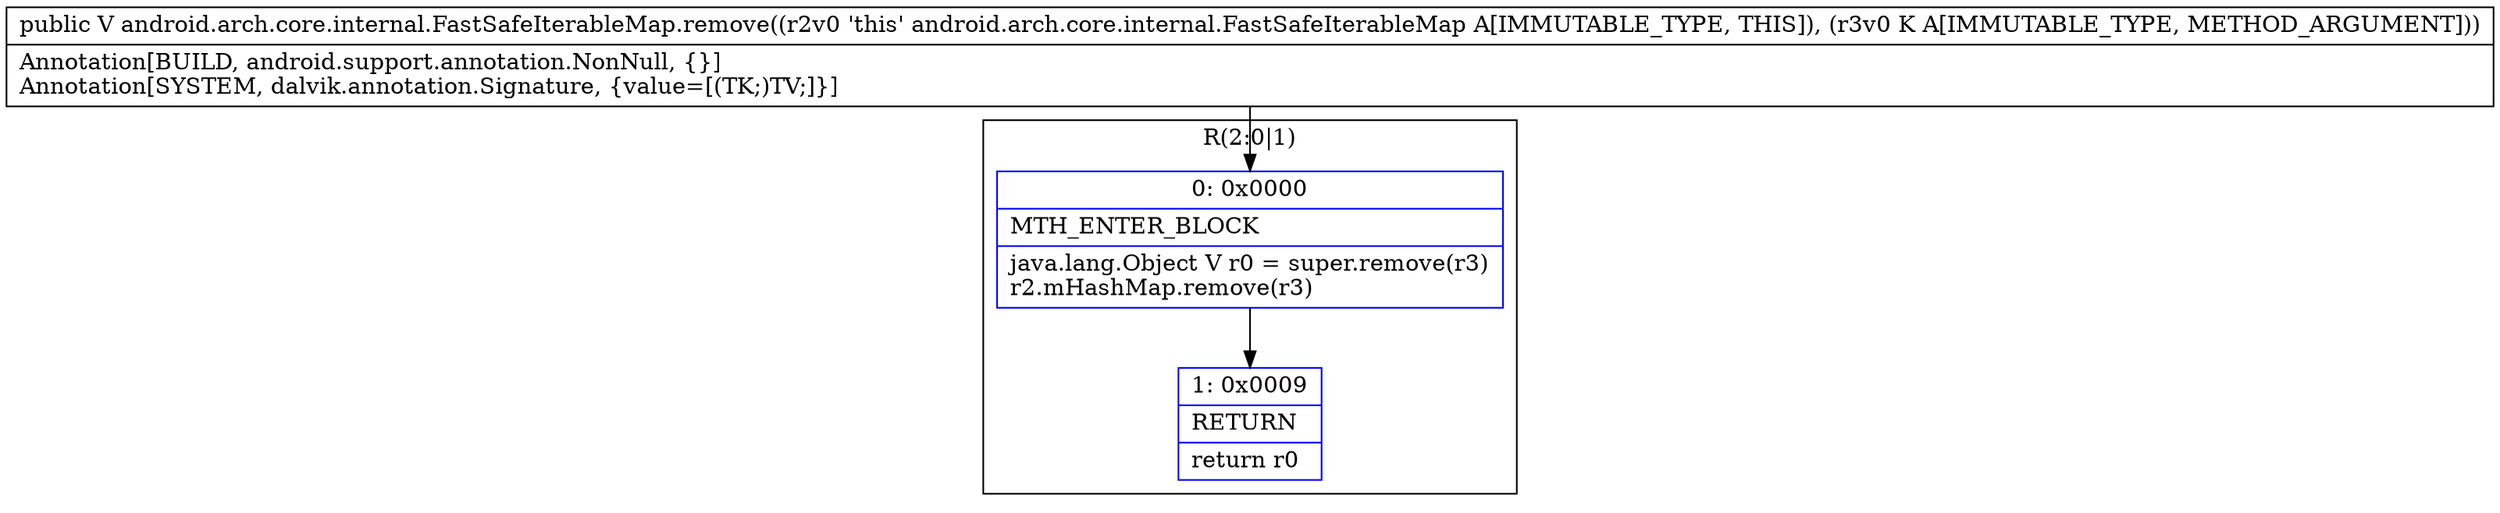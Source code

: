 digraph "CFG forandroid.arch.core.internal.FastSafeIterableMap.remove(Ljava\/lang\/Object;)Ljava\/lang\/Object;" {
subgraph cluster_Region_1545695081 {
label = "R(2:0|1)";
node [shape=record,color=blue];
Node_0 [shape=record,label="{0\:\ 0x0000|MTH_ENTER_BLOCK\l|java.lang.Object V r0 = super.remove(r3)\lr2.mHashMap.remove(r3)\l}"];
Node_1 [shape=record,label="{1\:\ 0x0009|RETURN\l|return r0\l}"];
}
MethodNode[shape=record,label="{public V android.arch.core.internal.FastSafeIterableMap.remove((r2v0 'this' android.arch.core.internal.FastSafeIterableMap A[IMMUTABLE_TYPE, THIS]), (r3v0 K A[IMMUTABLE_TYPE, METHOD_ARGUMENT]))  | Annotation[BUILD, android.support.annotation.NonNull, \{\}]\lAnnotation[SYSTEM, dalvik.annotation.Signature, \{value=[(TK;)TV;]\}]\l}"];
MethodNode -> Node_0;
Node_0 -> Node_1;
}

